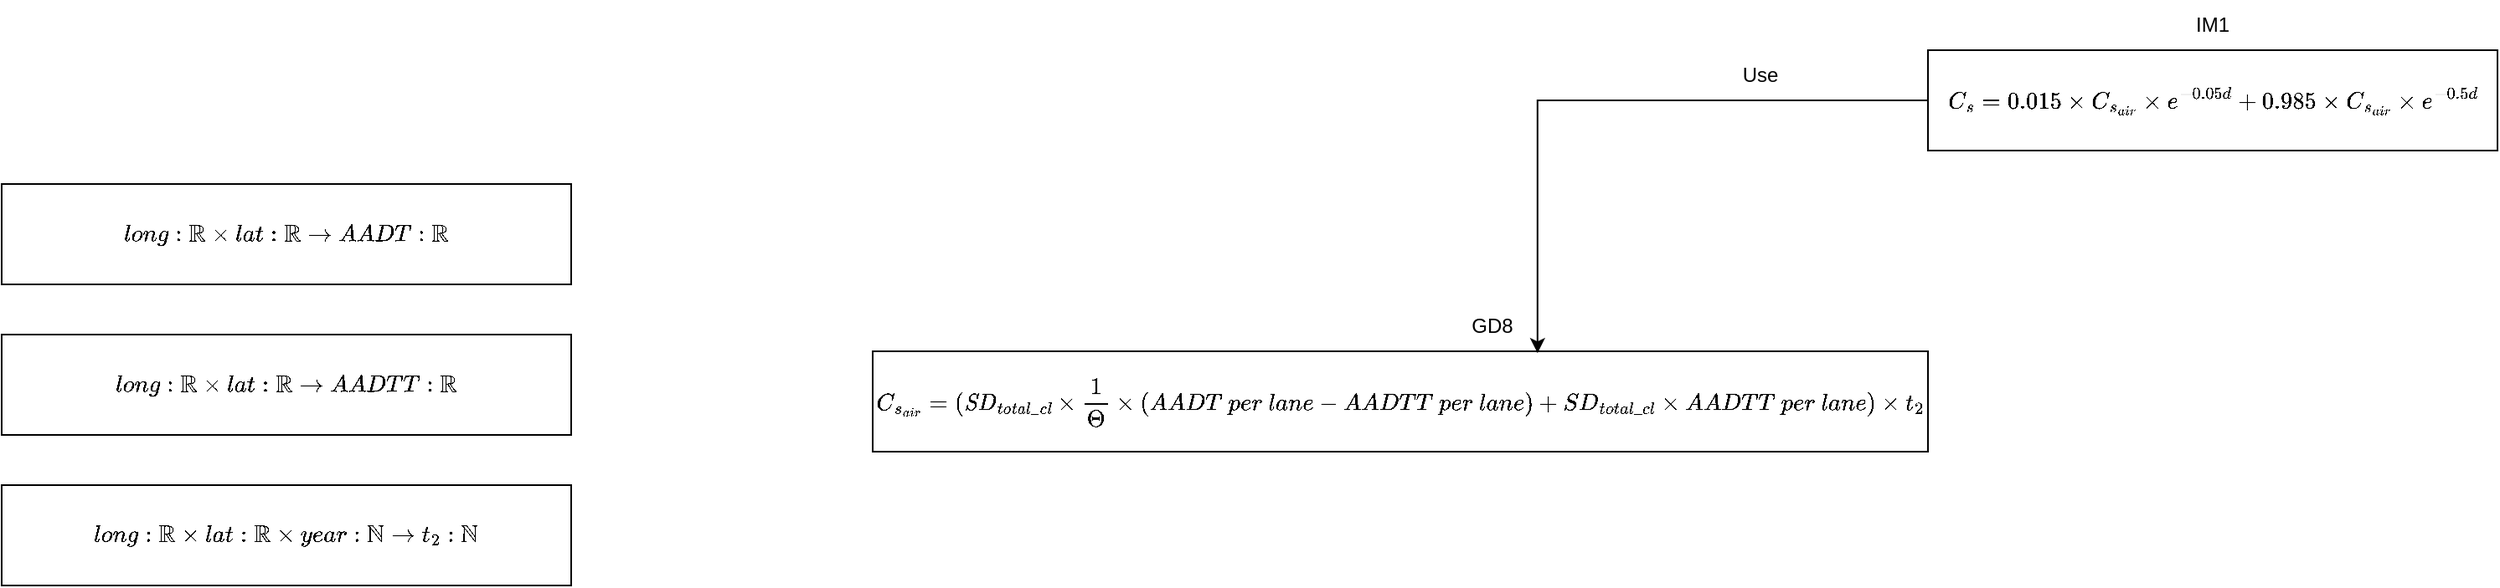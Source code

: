 <mxfile version="24.6.2" type="device">
  <diagram name="Page-1" id="1k6B99gD8dEa5np927o4">
    <mxGraphModel dx="1784" dy="1606" grid="1" gridSize="10" guides="1" tooltips="1" connect="1" arrows="1" fold="1" page="1" pageScale="1" pageWidth="850" pageHeight="1100" math="1" shadow="0">
      <root>
        <mxCell id="0" />
        <mxCell id="1" parent="0" />
        <mxCell id="-X4KIvyzEZClRnqMIglF-11" value="GD8" style="text;html=1;align=center;verticalAlign=middle;whiteSpace=wrap;rounded=0;" vertex="1" parent="1">
          <mxGeometry x="380" y="60" width="60" height="30" as="geometry" />
        </mxCell>
        <mxCell id="-X4KIvyzEZClRnqMIglF-14" value="IM1" style="text;html=1;align=center;verticalAlign=middle;whiteSpace=wrap;rounded=0;" vertex="1" parent="1">
          <mxGeometry x="810" y="-120" width="60" height="30" as="geometry" />
        </mxCell>
        <mxCell id="-X4KIvyzEZClRnqMIglF-18" value="$$C_s = 0.015 \times C_{s_{air}} \times e^{-0.05d} + 0.985 \times C_{s_{air}} \times e^{-0.5d}$$" style="rounded=0;whiteSpace=wrap;html=1;" vertex="1" parent="1">
          <mxGeometry x="670" y="-90" width="340" height="60" as="geometry" />
        </mxCell>
        <mxCell id="-X4KIvyzEZClRnqMIglF-19" value="$$C_{s_{air}} = (\mathit{SD_{total\_cl}} \times \frac{1}{\Theta} \times (AADT~ per~ lane - AADTT ~per~ lane) + SD_{total\_cl} \times AADTT ~per~ lane) \times t_2$$" style="rounded=0;whiteSpace=wrap;html=1;" vertex="1" parent="1">
          <mxGeometry x="40" y="90" width="630" height="60" as="geometry" />
        </mxCell>
        <mxCell id="-X4KIvyzEZClRnqMIglF-21" style="edgeStyle=orthogonalEdgeStyle;rounded=0;orthogonalLoop=1;jettySize=auto;html=1;entryX=0.63;entryY=0.018;entryDx=0;entryDy=0;entryPerimeter=0;exitX=0;exitY=0.5;exitDx=0;exitDy=0;" edge="1" parent="1" source="-X4KIvyzEZClRnqMIglF-18" target="-X4KIvyzEZClRnqMIglF-19">
          <mxGeometry relative="1" as="geometry" />
        </mxCell>
        <mxCell id="-X4KIvyzEZClRnqMIglF-22" value="Use" style="text;html=1;align=center;verticalAlign=middle;whiteSpace=wrap;rounded=0;" vertex="1" parent="1">
          <mxGeometry x="540" y="-90" width="60" height="30" as="geometry" />
        </mxCell>
        <mxCell id="-X4KIvyzEZClRnqMIglF-23" value="$$long:\mathbb{R} \times lat:\mathbb{R} \rightarrow AADT: \mathbb{R} $$" style="rounded=0;whiteSpace=wrap;html=1;" vertex="1" parent="1">
          <mxGeometry x="-480" y="-10" width="340" height="60" as="geometry" />
        </mxCell>
        <mxCell id="-X4KIvyzEZClRnqMIglF-25" value="$$long:\mathbb{R} \times lat:\mathbb{R} \rightarrow AADTT: \mathbb{R} $$" style="rounded=0;whiteSpace=wrap;html=1;" vertex="1" parent="1">
          <mxGeometry x="-480" y="80" width="340" height="60" as="geometry" />
        </mxCell>
        <mxCell id="-X4KIvyzEZClRnqMIglF-26" value="$$long:\mathbb{R} \times lat:\mathbb{R} \times year:\mathbb{N}&amp;nbsp; \rightarrow t_2: \mathbb{N}$$" style="rounded=0;whiteSpace=wrap;html=1;" vertex="1" parent="1">
          <mxGeometry x="-480" y="170" width="340" height="60" as="geometry" />
        </mxCell>
      </root>
    </mxGraphModel>
  </diagram>
</mxfile>
